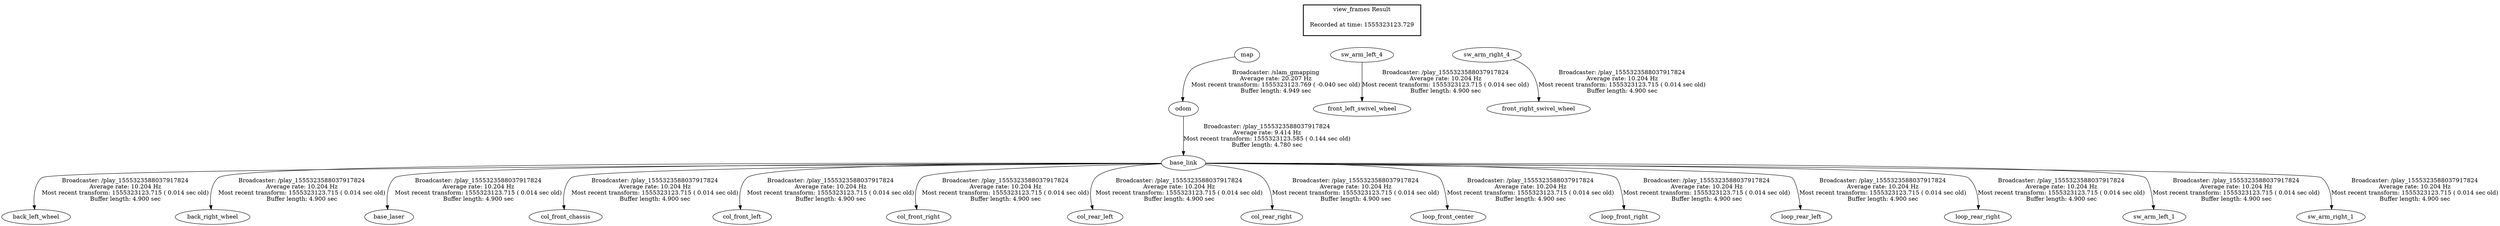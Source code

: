 digraph G {
"map" -> "odom"[label="Broadcaster: /slam_gmapping\nAverage rate: 20.207 Hz\nMost recent transform: 1555323123.769 ( -0.040 sec old)\nBuffer length: 4.949 sec\n"];
"base_link" -> "back_left_wheel"[label="Broadcaster: /play_1555323588037917824\nAverage rate: 10.204 Hz\nMost recent transform: 1555323123.715 ( 0.014 sec old)\nBuffer length: 4.900 sec\n"];
"odom" -> "base_link"[label="Broadcaster: /play_1555323588037917824\nAverage rate: 9.414 Hz\nMost recent transform: 1555323123.585 ( 0.144 sec old)\nBuffer length: 4.780 sec\n"];
"base_link" -> "back_right_wheel"[label="Broadcaster: /play_1555323588037917824\nAverage rate: 10.204 Hz\nMost recent transform: 1555323123.715 ( 0.014 sec old)\nBuffer length: 4.900 sec\n"];
"base_link" -> "base_laser"[label="Broadcaster: /play_1555323588037917824\nAverage rate: 10.204 Hz\nMost recent transform: 1555323123.715 ( 0.014 sec old)\nBuffer length: 4.900 sec\n"];
"base_link" -> "col_front_chassis"[label="Broadcaster: /play_1555323588037917824\nAverage rate: 10.204 Hz\nMost recent transform: 1555323123.715 ( 0.014 sec old)\nBuffer length: 4.900 sec\n"];
"base_link" -> "col_front_left"[label="Broadcaster: /play_1555323588037917824\nAverage rate: 10.204 Hz\nMost recent transform: 1555323123.715 ( 0.014 sec old)\nBuffer length: 4.900 sec\n"];
"base_link" -> "col_front_right"[label="Broadcaster: /play_1555323588037917824\nAverage rate: 10.204 Hz\nMost recent transform: 1555323123.715 ( 0.014 sec old)\nBuffer length: 4.900 sec\n"];
"base_link" -> "col_rear_left"[label="Broadcaster: /play_1555323588037917824\nAverage rate: 10.204 Hz\nMost recent transform: 1555323123.715 ( 0.014 sec old)\nBuffer length: 4.900 sec\n"];
"base_link" -> "col_rear_right"[label="Broadcaster: /play_1555323588037917824\nAverage rate: 10.204 Hz\nMost recent transform: 1555323123.715 ( 0.014 sec old)\nBuffer length: 4.900 sec\n"];
"sw_arm_left_4" -> "front_left_swivel_wheel"[label="Broadcaster: /play_1555323588037917824\nAverage rate: 10.204 Hz\nMost recent transform: 1555323123.715 ( 0.014 sec old)\nBuffer length: 4.900 sec\n"];
"sw_arm_right_4" -> "front_right_swivel_wheel"[label="Broadcaster: /play_1555323588037917824\nAverage rate: 10.204 Hz\nMost recent transform: 1555323123.715 ( 0.014 sec old)\nBuffer length: 4.900 sec\n"];
"base_link" -> "loop_front_center"[label="Broadcaster: /play_1555323588037917824\nAverage rate: 10.204 Hz\nMost recent transform: 1555323123.715 ( 0.014 sec old)\nBuffer length: 4.900 sec\n"];
"base_link" -> "loop_front_right"[label="Broadcaster: /play_1555323588037917824\nAverage rate: 10.204 Hz\nMost recent transform: 1555323123.715 ( 0.014 sec old)\nBuffer length: 4.900 sec\n"];
"base_link" -> "loop_rear_left"[label="Broadcaster: /play_1555323588037917824\nAverage rate: 10.204 Hz\nMost recent transform: 1555323123.715 ( 0.014 sec old)\nBuffer length: 4.900 sec\n"];
"base_link" -> "loop_rear_right"[label="Broadcaster: /play_1555323588037917824\nAverage rate: 10.204 Hz\nMost recent transform: 1555323123.715 ( 0.014 sec old)\nBuffer length: 4.900 sec\n"];
"base_link" -> "sw_arm_left_1"[label="Broadcaster: /play_1555323588037917824\nAverage rate: 10.204 Hz\nMost recent transform: 1555323123.715 ( 0.014 sec old)\nBuffer length: 4.900 sec\n"];
"base_link" -> "sw_arm_right_1"[label="Broadcaster: /play_1555323588037917824\nAverage rate: 10.204 Hz\nMost recent transform: 1555323123.715 ( 0.014 sec old)\nBuffer length: 4.900 sec\n"];
edge [style=invis];
 subgraph cluster_legend { style=bold; color=black; label ="view_frames Result";
"Recorded at time: 1555323123.729"[ shape=plaintext ] ;
 }->"map";
edge [style=invis];
 subgraph cluster_legend { style=bold; color=black; label ="view_frames Result";
"Recorded at time: 1555323123.729"[ shape=plaintext ] ;
 }->"sw_arm_left_4";
edge [style=invis];
 subgraph cluster_legend { style=bold; color=black; label ="view_frames Result";
"Recorded at time: 1555323123.729"[ shape=plaintext ] ;
 }->"sw_arm_right_4";
}